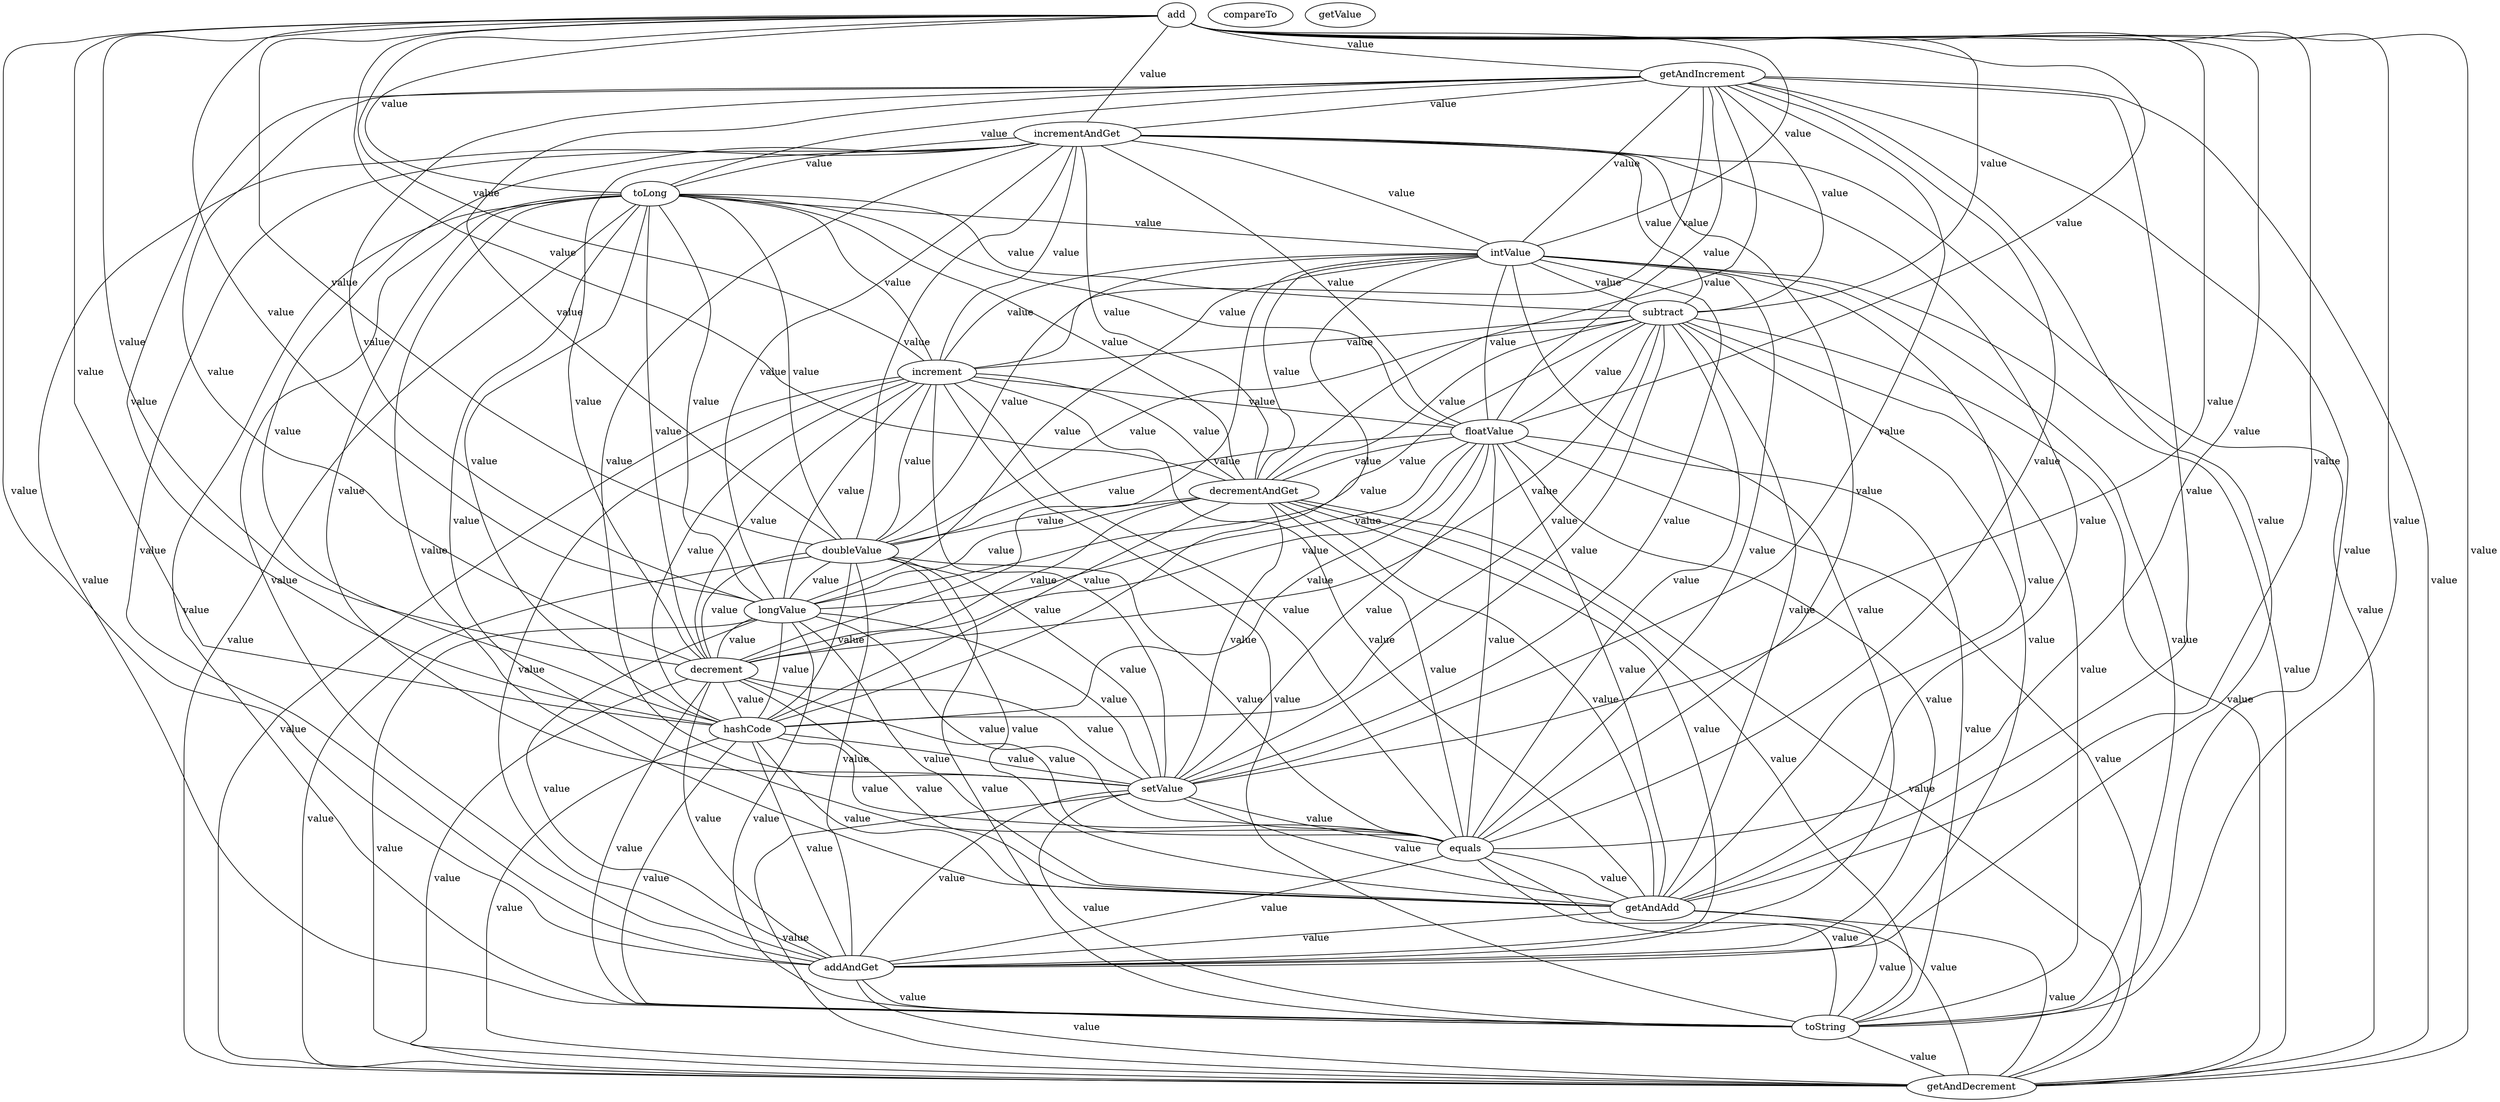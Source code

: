 digraph G {
add;
getAndIncrement;
incrementAndGet;
toLong;
intValue;
subtract;
increment;
floatValue;
decrementAndGet;
doubleValue;
compareTo;
longValue;
getValue;
decrement;
hashCode;
setValue;
equals;
getAndAdd;
addAndGet;
toString;
getAndDecrement;
add -> getAndIncrement [label=" value", dir=none];
add -> incrementAndGet [label=" value", dir=none];
add -> toLong [label=" value", dir=none];
add -> intValue [label=" value", dir=none];
add -> subtract [label=" value", dir=none];
add -> increment [label=" value", dir=none];
add -> floatValue [label=" value", dir=none];
add -> decrementAndGet [label=" value", dir=none];
add -> doubleValue [label=" value", dir=none];
add -> longValue [label=" value", dir=none];
add -> decrement [label=" value", dir=none];
add -> hashCode [label=" value", dir=none];
add -> setValue [label=" value", dir=none];
add -> equals [label=" value", dir=none];
add -> getAndAdd [label=" value", dir=none];
add -> addAndGet [label=" value", dir=none];
add -> toString [label=" value", dir=none];
add -> getAndDecrement [label=" value", dir=none];
getAndIncrement -> incrementAndGet [label=" value", dir=none];
getAndIncrement -> toLong [label=" value", dir=none];
getAndIncrement -> intValue [label=" value", dir=none];
getAndIncrement -> subtract [label=" value", dir=none];
getAndIncrement -> increment [label=" value", dir=none];
getAndIncrement -> floatValue [label=" value", dir=none];
getAndIncrement -> decrementAndGet [label=" value", dir=none];
getAndIncrement -> doubleValue [label=" value", dir=none];
getAndIncrement -> longValue [label=" value", dir=none];
getAndIncrement -> decrement [label=" value", dir=none];
getAndIncrement -> hashCode [label=" value", dir=none];
getAndIncrement -> setValue [label=" value", dir=none];
getAndIncrement -> equals [label=" value", dir=none];
getAndIncrement -> getAndAdd [label=" value", dir=none];
getAndIncrement -> addAndGet [label=" value", dir=none];
getAndIncrement -> toString [label=" value", dir=none];
getAndIncrement -> getAndDecrement [label=" value", dir=none];
incrementAndGet -> toLong [label=" value", dir=none];
incrementAndGet -> intValue [label=" value", dir=none];
incrementAndGet -> subtract [label=" value", dir=none];
incrementAndGet -> increment [label=" value", dir=none];
incrementAndGet -> floatValue [label=" value", dir=none];
incrementAndGet -> decrementAndGet [label=" value", dir=none];
incrementAndGet -> doubleValue [label=" value", dir=none];
incrementAndGet -> longValue [label=" value", dir=none];
incrementAndGet -> decrement [label=" value", dir=none];
incrementAndGet -> hashCode [label=" value", dir=none];
incrementAndGet -> setValue [label=" value", dir=none];
incrementAndGet -> equals [label=" value", dir=none];
incrementAndGet -> getAndAdd [label=" value", dir=none];
incrementAndGet -> addAndGet [label=" value", dir=none];
incrementAndGet -> toString [label=" value", dir=none];
incrementAndGet -> getAndDecrement [label=" value", dir=none];
toLong -> intValue [label=" value", dir=none];
toLong -> subtract [label=" value", dir=none];
toLong -> increment [label=" value", dir=none];
toLong -> floatValue [label=" value", dir=none];
toLong -> decrementAndGet [label=" value", dir=none];
toLong -> doubleValue [label=" value", dir=none];
toLong -> longValue [label=" value", dir=none];
toLong -> decrement [label=" value", dir=none];
toLong -> hashCode [label=" value", dir=none];
toLong -> setValue [label=" value", dir=none];
toLong -> equals [label=" value", dir=none];
toLong -> getAndAdd [label=" value", dir=none];
toLong -> addAndGet [label=" value", dir=none];
toLong -> toString [label=" value", dir=none];
toLong -> getAndDecrement [label=" value", dir=none];
intValue -> subtract [label=" value", dir=none];
intValue -> increment [label=" value", dir=none];
intValue -> floatValue [label=" value", dir=none];
intValue -> decrementAndGet [label=" value", dir=none];
intValue -> doubleValue [label=" value", dir=none];
intValue -> longValue [label=" value", dir=none];
intValue -> decrement [label=" value", dir=none];
intValue -> hashCode [label=" value", dir=none];
intValue -> setValue [label=" value", dir=none];
intValue -> equals [label=" value", dir=none];
intValue -> getAndAdd [label=" value", dir=none];
intValue -> addAndGet [label=" value", dir=none];
intValue -> toString [label=" value", dir=none];
intValue -> getAndDecrement [label=" value", dir=none];
subtract -> increment [label=" value", dir=none];
subtract -> floatValue [label=" value", dir=none];
subtract -> decrementAndGet [label=" value", dir=none];
subtract -> doubleValue [label=" value", dir=none];
subtract -> longValue [label=" value", dir=none];
subtract -> decrement [label=" value", dir=none];
subtract -> hashCode [label=" value", dir=none];
subtract -> setValue [label=" value", dir=none];
subtract -> equals [label=" value", dir=none];
subtract -> getAndAdd [label=" value", dir=none];
subtract -> addAndGet [label=" value", dir=none];
subtract -> toString [label=" value", dir=none];
subtract -> getAndDecrement [label=" value", dir=none];
increment -> decrement [label=" value", dir=none];
increment -> hashCode [label=" value", dir=none];
increment -> setValue [label=" value", dir=none];
increment -> equals [label=" value", dir=none];
increment -> floatValue [label=" value", dir=none];
increment -> getAndAdd [label=" value", dir=none];
increment -> decrementAndGet [label=" value", dir=none];
increment -> addAndGet [label=" value", dir=none];
increment -> toString [label=" value", dir=none];
increment -> doubleValue [label=" value", dir=none];
increment -> getAndDecrement [label=" value", dir=none];
increment -> longValue [label=" value", dir=none];
floatValue -> decrement [label=" value", dir=none];
floatValue -> hashCode [label=" value", dir=none];
floatValue -> setValue [label=" value", dir=none];
floatValue -> equals [label=" value", dir=none];
floatValue -> getAndAdd [label=" value", dir=none];
floatValue -> decrementAndGet [label=" value", dir=none];
floatValue -> addAndGet [label=" value", dir=none];
floatValue -> toString [label=" value", dir=none];
floatValue -> doubleValue [label=" value", dir=none];
floatValue -> getAndDecrement [label=" value", dir=none];
floatValue -> longValue [label=" value", dir=none];
decrementAndGet -> decrement [label=" value", dir=none];
decrementAndGet -> hashCode [label=" value", dir=none];
decrementAndGet -> setValue [label=" value", dir=none];
decrementAndGet -> equals [label=" value", dir=none];
decrementAndGet -> getAndAdd [label=" value", dir=none];
decrementAndGet -> addAndGet [label=" value", dir=none];
decrementAndGet -> toString [label=" value", dir=none];
decrementAndGet -> doubleValue [label=" value", dir=none];
decrementAndGet -> getAndDecrement [label=" value", dir=none];
decrementAndGet -> longValue [label=" value", dir=none];
doubleValue -> decrement [label=" value", dir=none];
doubleValue -> hashCode [label=" value", dir=none];
doubleValue -> setValue [label=" value", dir=none];
doubleValue -> equals [label=" value", dir=none];
doubleValue -> getAndAdd [label=" value", dir=none];
doubleValue -> addAndGet [label=" value", dir=none];
doubleValue -> toString [label=" value", dir=none];
doubleValue -> getAndDecrement [label=" value", dir=none];
doubleValue -> longValue [label=" value", dir=none];
longValue -> decrement [label=" value", dir=none];
longValue -> hashCode [label=" value", dir=none];
longValue -> setValue [label=" value", dir=none];
longValue -> equals [label=" value", dir=none];
longValue -> getAndAdd [label=" value", dir=none];
longValue -> addAndGet [label=" value", dir=none];
longValue -> toString [label=" value", dir=none];
longValue -> getAndDecrement [label=" value", dir=none];
decrement -> hashCode [label=" value", dir=none];
decrement -> setValue [label=" value", dir=none];
decrement -> equals [label=" value", dir=none];
decrement -> getAndAdd [label=" value", dir=none];
decrement -> addAndGet [label=" value", dir=none];
decrement -> toString [label=" value", dir=none];
decrement -> getAndDecrement [label=" value", dir=none];
hashCode -> setValue [label=" value", dir=none];
hashCode -> equals [label=" value", dir=none];
hashCode -> getAndAdd [label=" value", dir=none];
hashCode -> addAndGet [label=" value", dir=none];
hashCode -> toString [label=" value", dir=none];
hashCode -> getAndDecrement [label=" value", dir=none];
setValue -> equals [label=" value", dir=none];
setValue -> getAndAdd [label=" value", dir=none];
setValue -> addAndGet [label=" value", dir=none];
setValue -> toString [label=" value", dir=none];
setValue -> getAndDecrement [label=" value", dir=none];
equals -> getAndAdd [label=" value", dir=none];
equals -> addAndGet [label=" value", dir=none];
equals -> toString [label=" value", dir=none];
equals -> getAndDecrement [label=" value", dir=none];
getAndAdd -> addAndGet [label=" value", dir=none];
getAndAdd -> toString [label=" value", dir=none];
getAndAdd -> getAndDecrement [label=" value", dir=none];
addAndGet -> toString [label=" value", dir=none];
addAndGet -> getAndDecrement [label=" value", dir=none];
toString -> getAndDecrement [label=" value", dir=none];
}